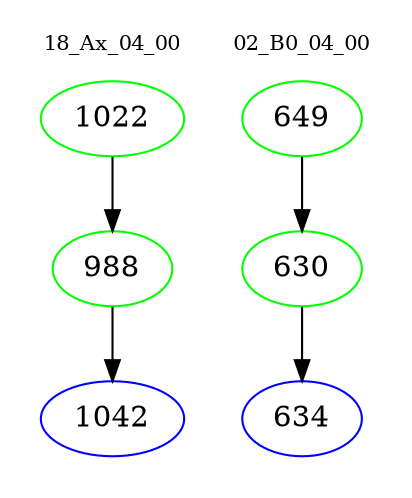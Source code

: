 digraph{
subgraph cluster_0 {
color = white
label = "18_Ax_04_00";
fontsize=10;
T0_1022 [label="1022", color="green"]
T0_1022 -> T0_988 [color="black"]
T0_988 [label="988", color="green"]
T0_988 -> T0_1042 [color="black"]
T0_1042 [label="1042", color="blue"]
}
subgraph cluster_1 {
color = white
label = "02_B0_04_00";
fontsize=10;
T1_649 [label="649", color="green"]
T1_649 -> T1_630 [color="black"]
T1_630 [label="630", color="green"]
T1_630 -> T1_634 [color="black"]
T1_634 [label="634", color="blue"]
}
}
